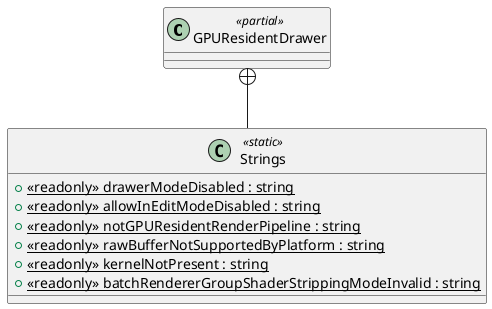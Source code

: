 @startuml
class GPUResidentDrawer <<partial>> {
}
class Strings <<static>> {
    + {static} <<readonly>> drawerModeDisabled : string
    + {static} <<readonly>> allowInEditModeDisabled : string
    + {static} <<readonly>> notGPUResidentRenderPipeline : string
    + {static} <<readonly>> rawBufferNotSupportedByPlatform : string
    + {static} <<readonly>> kernelNotPresent : string
    + {static} <<readonly>> batchRendererGroupShaderStrippingModeInvalid : string
}
GPUResidentDrawer +-- Strings
@enduml
